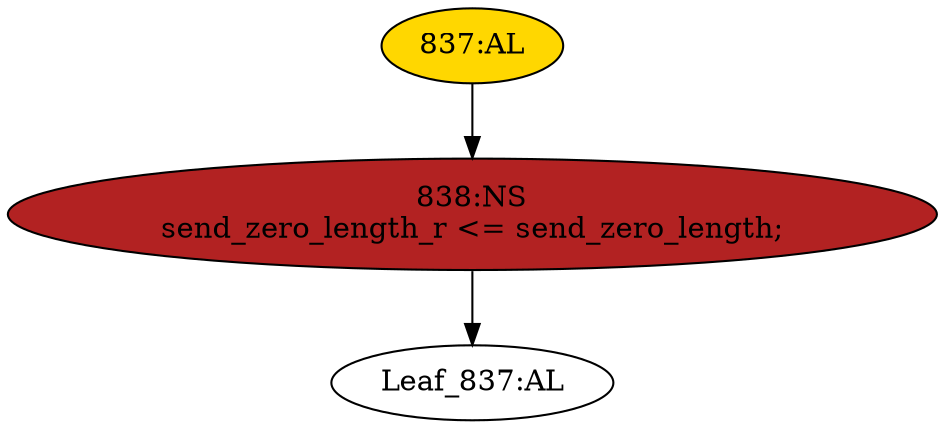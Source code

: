strict digraph "" {
	node [label="\N"];
	"837:AL"	 [ast="<pyverilog.vparser.ast.Always object at 0x7f55b234bb10>",
		clk_sens=True,
		fillcolor=gold,
		label="837:AL",
		sens="['clk']",
		statements="[]",
		style=filled,
		typ=Always,
		use_var="['send_zero_length']"];
	"838:NS"	 [ast="<pyverilog.vparser.ast.NonblockingSubstitution object at 0x7f55b234b790>",
		fillcolor=firebrick,
		label="838:NS
send_zero_length_r <= send_zero_length;",
		statements="[<pyverilog.vparser.ast.NonblockingSubstitution object at 0x7f55b234b790>]",
		style=filled,
		typ=NonblockingSubstitution];
	"837:AL" -> "838:NS"	 [cond="[]",
		lineno=None];
	"Leaf_837:AL"	 [def_var="['send_zero_length_r']",
		label="Leaf_837:AL"];
	"838:NS" -> "Leaf_837:AL"	 [cond="[]",
		lineno=None];
}
